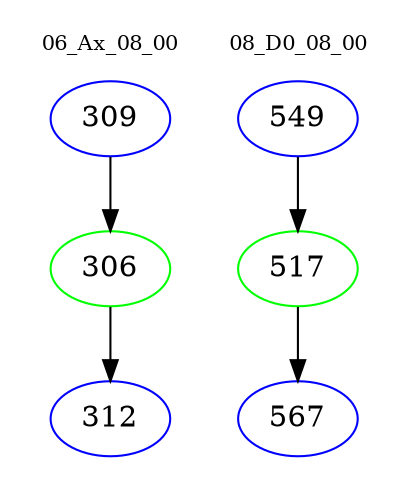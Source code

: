 digraph{
subgraph cluster_0 {
color = white
label = "06_Ax_08_00";
fontsize=10;
T0_309 [label="309", color="blue"]
T0_309 -> T0_306 [color="black"]
T0_306 [label="306", color="green"]
T0_306 -> T0_312 [color="black"]
T0_312 [label="312", color="blue"]
}
subgraph cluster_1 {
color = white
label = "08_D0_08_00";
fontsize=10;
T1_549 [label="549", color="blue"]
T1_549 -> T1_517 [color="black"]
T1_517 [label="517", color="green"]
T1_517 -> T1_567 [color="black"]
T1_567 [label="567", color="blue"]
}
}
